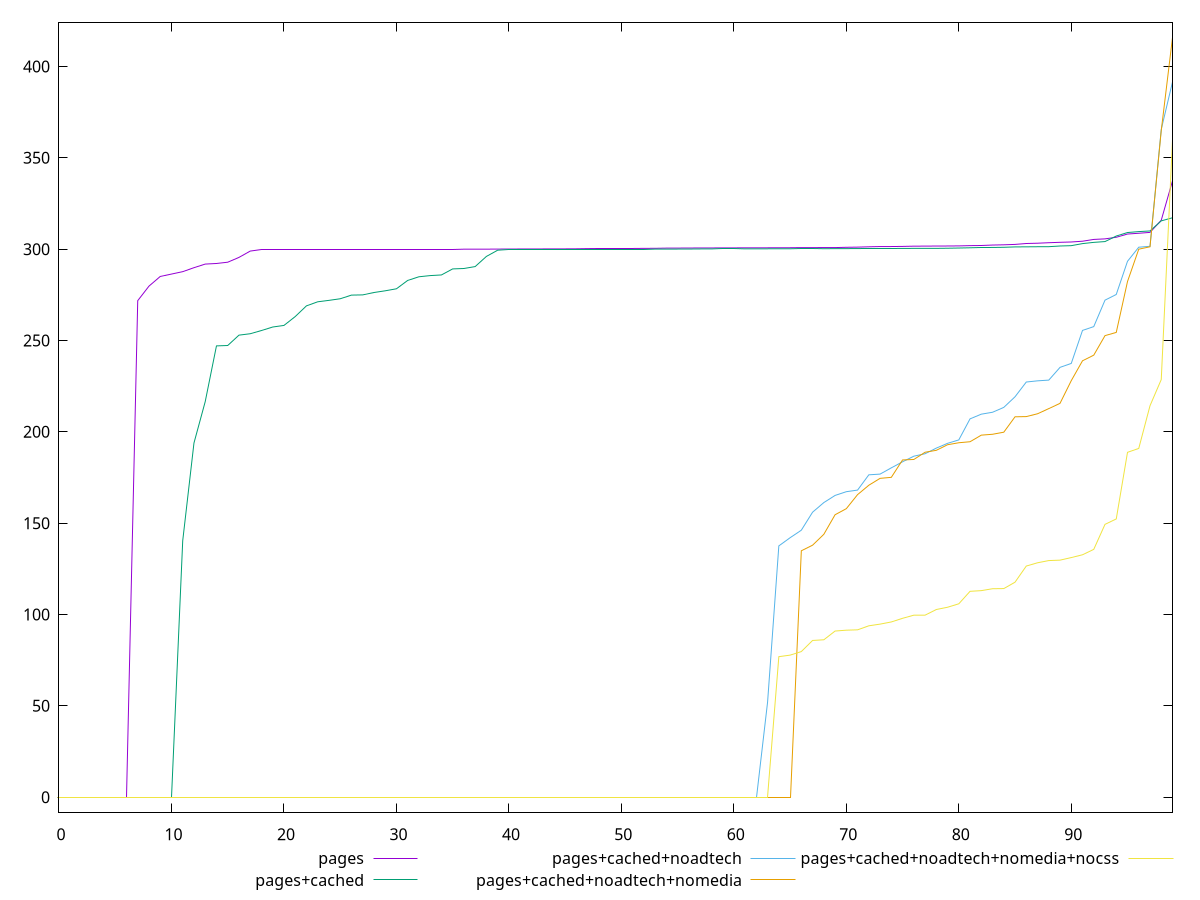 reset

$pages <<EOF
0 0
1 0
2 0
3 0
4 0
5 0
6 0
7 271.82499980926514
8 279.77600049972534
9 285.0679998397827
10 286.3780002593994
11 287.6969995498657
12 289.87000036239624
13 291.8439998626709
14 292.1690001487732
15 292.8699998855591
16 295.5069999694824
17 298.9590005874634
18 300
19 300
20 300
21 300
22 300
23 300
24 300
25 300
26 300
27 300
28 300
29 300
30 300
31 300
32 300
33 300
34 300
35 300
36 300.004
37 300.006
38 300.014
39 300.054
40 300.094
41 300.102
42 300.13
43 300.134
44 300.158
45 300.17
46 300.21
47 300.308
48 300.35
49 300.352
50 300.38
51 300.386
52 300.448
53 300.478
54 300.582
55 300.6
56 300.638
57 300.662
58 300.674
59 300.706
60 300.712
61 300.738
62 300.748
63 300.756
64 300.78
65 300.792
66 300.86
67 300.864
68 300.87
69 300.878
70 301.034
71 301.122
72 301.3
73 301.434
74 301.448
75 301.514
76 301.652
77 301.678
78 301.722
79 301.744
80 301.798
81 301.946
82 302.016
83 302.264
84 302.396
85 302.616
86 303.108
87 303.268
88 303.544
89 303.762
90 303.94
91 304.362
92 305.342
93 305.646
94 306.528
95 308.296
96 308.71999999999997
97 309.194
98 315.846
99 337.406
EOF

$pagesCached <<EOF
0 0
1 0
2 0
3 0
4 0
5 0
6 0
7 0
8 0
9 0
10 0
11 140.38399982452393
12 193.89700031280518
13 216.53900003433228
14 247.05599975585938
15 247.2669997215271
16 252.9390001296997
17 253.70800018310547
18 255.46900033950806
19 257.38700008392334
20 258.2570004463196
21 263.1010003089905
22 268.97300004959106
23 271.1929998397827
24 271.97700023651123
25 272.85400009155273
26 274.85900020599365
27 274.97499990463257
28 276.2760000228882
29 277.2109999656677
30 278.31600046157837
31 282.8980002403259
32 284.89400005340576
33 285.5389995574951
34 285.8889994621277
35 289.2000002861023
36 289.4229998588562
37 290.4769997596741
38 296.0369997024536
39 299.4489994049072
40 300
41 300
42 300
43 300
44 300
45 300
46 300
47 300
48 300
49 300
50 300
51 300
52 300.002
53 300.042
54 300.052
55 300.064
56 300.082
57 300.134
58 300.142
59 300.156
60 300.158
61 300.178
62 300.188
63 300.21
64 300.226
65 300.228
66 300.236
67 300.236
68 300.262
69 300.3
70 300.308
71 300.348
72 300.35
73 300.35
74 300.372
75 300.408
76 300.436
77 300.438
78 300.444
79 300.518
80 300.634
81 300.768
82 300.924
83 300.942
84 301.032
85 301.242
86 301.288
87 301.344
88 301.366
89 301.746
90 301.928
91 303.054
92 303.728
93 304.164
94 307.204
95 309.114
96 309.6259994506836
97 309.978
98 315.502
99 317.198
EOF

$pagesCachedNoadtech <<EOF
0 0
1 0
2 0
3 0
4 0
5 0
6 0
7 0
8 0
9 0
10 0
11 0
12 0
13 0
14 0
15 0
16 0
17 0
18 0
19 0
20 0
21 0
22 0
23 0
24 0
25 0
26 0
27 0
28 0
29 0
30 0
31 0
32 0
33 0
34 0
35 0
36 0
37 0
38 0
39 0
40 0
41 0
42 0
43 0
44 0
45 0
46 0
47 0
48 0
49 0
50 0
51 0
52 0
53 0
54 0
55 0
56 0
57 0
58 0
59 0
60 0
61 0
62 0
63 52.07099962234497
64 137.56399965286255
65 142.02399969100952
66 146.16099977493286
67 156.003999710083
68 161.27899980545044
69 165.1859998703003
70 167.22699975967407
71 168.106999874115
72 176.46799993515015
73 176.86100006103516
74 180.28900003433228
75 183.6050000190735
76 186.66600036621094
77 188
78 191.09200048446655
79 193.71399974822998
80 195.5829997062683
81 207.1100001335144
82 209.67300033569336
83 210.7209997177124
84 213.39000034332275
85 219.2039999961853
86 227.27400016784668
87 227.92300033569336
88 228.31800031661987
89 235.2970004081726
90 237.4630002975464
91 255.53899955749512
92 257.62099981307983
93 272.10200023651123
94 275.21799993515015
95 293.37000036239624
96 301.082
97 301.576
98 365.578
99 391.564
EOF

$pagesCachedNoadtechNomedia <<EOF
0 0
1 0
2 0
3 0
4 0
5 0
6 0
7 0
8 0
9 0
10 0
11 0
12 0
13 0
14 0
15 0
16 0
17 0
18 0
19 0
20 0
21 0
22 0
23 0
24 0
25 0
26 0
27 0
28 0
29 0
30 0
31 0
32 0
33 0
34 0
35 0
36 0
37 0
38 0
39 0
40 0
41 0
42 0
43 0
44 0
45 0
46 0
47 0
48 0
49 0
50 0
51 0
52 0
53 0
54 0
55 0
56 0
57 0
58 0
59 0
60 0
61 0
62 0
63 0
64 0
65 0
66 134.88499975204468
67 137.94799995422363
68 143.9020004272461
69 154.61100006103516
70 157.9370002746582
71 165.63100004196167
72 170.7630000114441
73 174.5339994430542
74 175.08600044250488
75 184.6139998435974
76 184.86800003051758
77 188.8230004310608
78 189.88100004196167
79 192.9390001296997
80 194.02399969100952
81 194.57999992370605
82 198.19299983978271
83 198.66899967193604
84 199.80400037765503
85 208.23499965667725
86 208.3470001220703
87 209.8919997215271
88 212.7220001220703
89 215.60300016403198
90 228.02299976348877
91 238.9099998474121
92 241.98999977111816
93 252.67799997329712
94 254.44199991226196
95 282.29699993133545
96 300
97 301.31
98 364.956
99 415.898
EOF

$pagesCachedNoadtechNomediaNocss <<EOF
0 0
1 0
2 0
3 0
4 0
5 0
6 0
7 0
8 0
9 0
10 0
11 0
12 0
13 0
14 0
15 0
16 0
17 0
18 0
19 0
20 0
21 0
22 0
23 0
24 0
25 0
26 0
27 0
28 0
29 0
30 0
31 0
32 0
33 0
34 0
35 0
36 0
37 0
38 0
39 0
40 0
41 0
42 0
43 0
44 0
45 0
46 0
47 0
48 0
49 0
50 0
51 0
52 0
53 0
54 0
55 0
56 0
57 0
58 0
59 0
60 0
61 0
62 0
63 0
64 76.91099977493286
65 77.75399971008301
66 79.70300006866455
67 85.78499984741211
68 86.15799951553345
69 90.9379997253418
70 91.41200017929077
71 91.60500049591064
72 93.80700063705444
73 94.72699975967407
74 95.91400003433228
75 97.91000032424927
76 99.62399959564209
77 99.63199996948242
78 102.72900009155273
79 103.9670000076294
80 105.8600001335144
81 112.6870002746582
82 113.05800008773804
83 114.10699987411499
84 114.19000053405762
85 117.69299983978271
86 126.51999950408936
87 128.3090000152588
88 129.51900005340576
89 129.7530002593994
90 131.16000032424927
91 132.69900035858154
92 135.66799974441528
93 149.35599994659424
94 152.31799983978271
95 188.78600025177002
96 190.92300033569336
97 214.28300046920776
98 228.61100006103516
99 359.872
EOF

set key outside below
set xrange [0:99]
set yrange [-8.317960000000001:424.21596000000005]
set trange [-8.317960000000001:424.21596000000005]
set terminal svg size 640, 580 enhanced background rgb 'white'
set output "report_00017_2021-02-10T15-08-03.406Z/uses-rel-preconnect/comparison/sorted/all_raw.svg"

plot $pages title "pages" with line, \
     $pagesCached title "pages+cached" with line, \
     $pagesCachedNoadtech title "pages+cached+noadtech" with line, \
     $pagesCachedNoadtechNomedia title "pages+cached+noadtech+nomedia" with line, \
     $pagesCachedNoadtechNomediaNocss title "pages+cached+noadtech+nomedia+nocss" with line

reset

